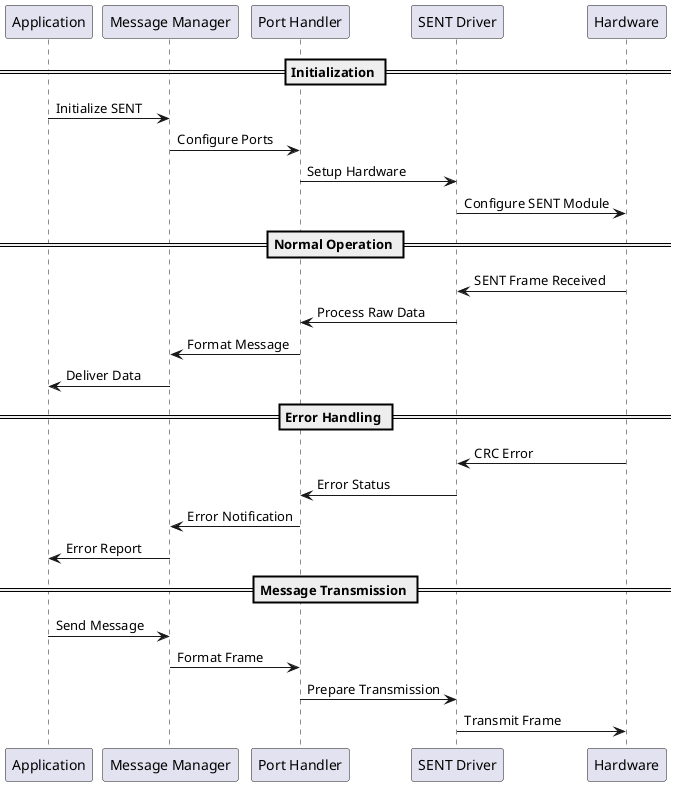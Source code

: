 @startuml SENT Protocol Communication
participant "Application" as APP
participant "Message Manager" as MM
participant "Port Handler" as PH
participant "SENT Driver" as DRV
participant "Hardware" as HW

== Initialization ==
APP -> MM: Initialize SENT
MM -> PH: Configure Ports
PH -> DRV: Setup Hardware
DRV -> HW: Configure SENT Module

== Normal Operation ==
HW -> DRV: SENT Frame Received
DRV -> PH: Process Raw Data
PH -> MM: Format Message
MM -> APP: Deliver Data

== Error Handling ==
HW -> DRV: CRC Error
DRV -> PH: Error Status
PH -> MM: Error Notification
MM -> APP: Error Report

== Message Transmission ==
APP -> MM: Send Message
MM -> PH: Format Frame
PH -> DRV: Prepare Transmission
DRV -> HW: Transmit Frame

@enduml